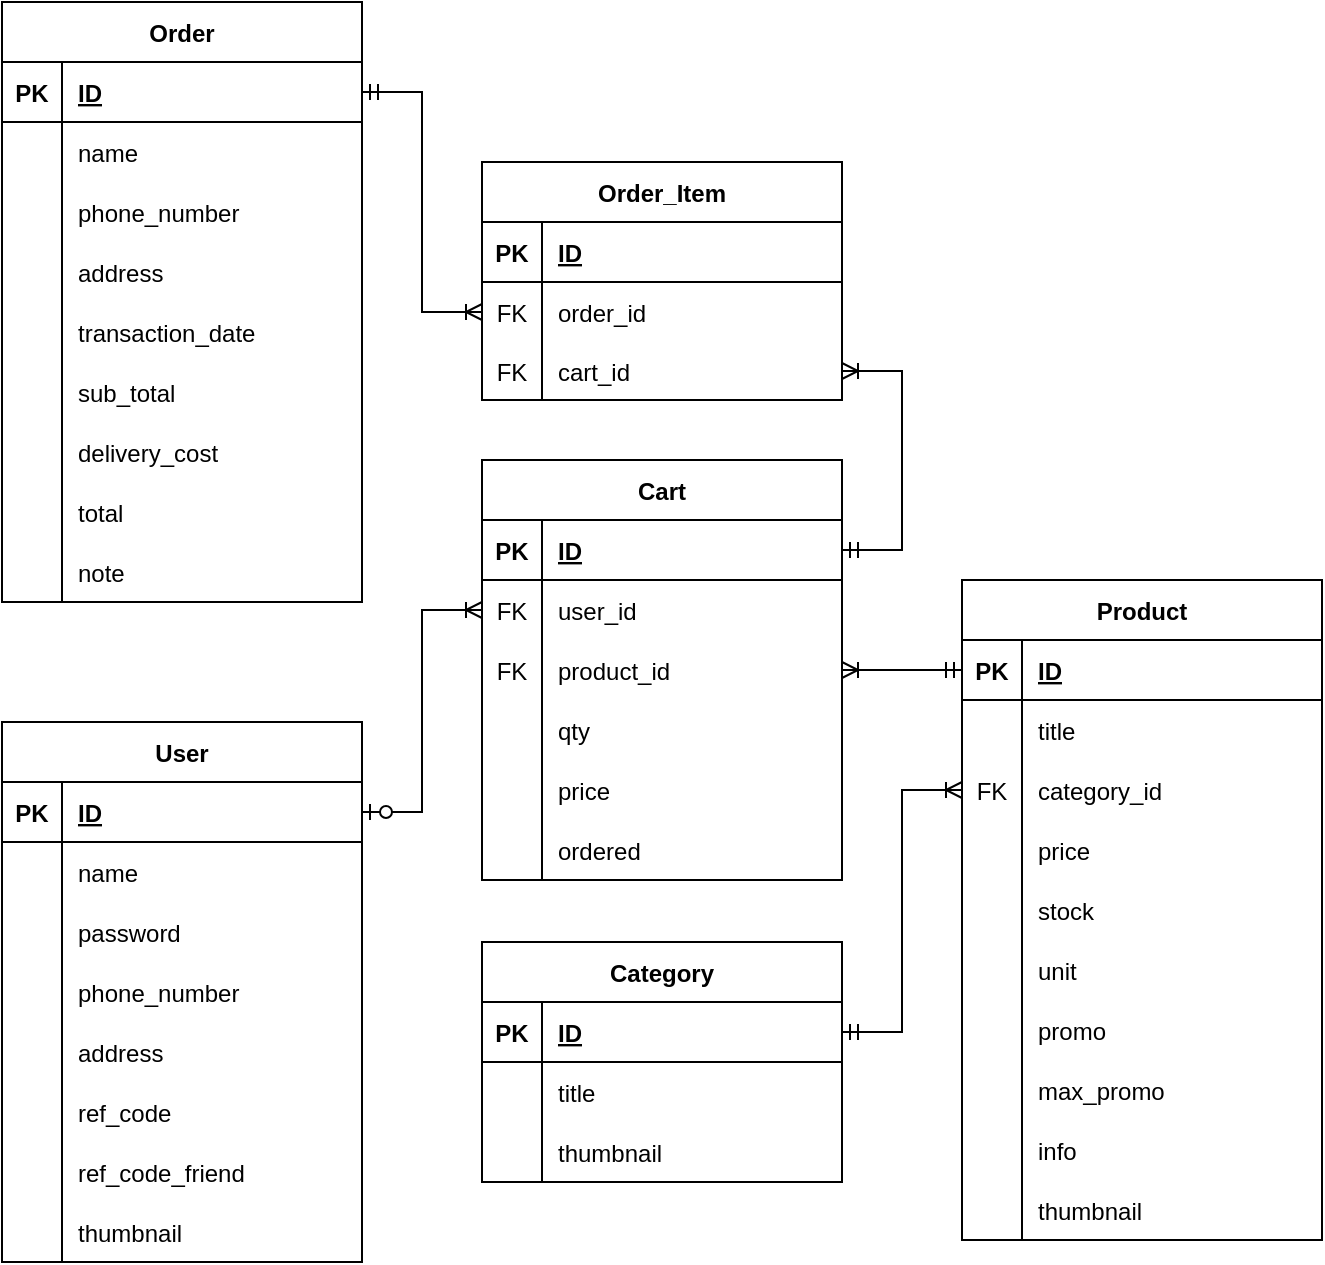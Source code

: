 <mxfile version="20.4.0" type="device"><diagram id="1-eqzL_KBmSI1Byfgb7M" name="Halaman-1"><mxGraphModel dx="946" dy="1733" grid="1" gridSize="10" guides="1" tooltips="1" connect="1" arrows="1" fold="1" page="1" pageScale="1" pageWidth="827" pageHeight="1169" math="0" shadow="0"><root><mxCell id="0"/><mxCell id="1" parent="0"/><mxCell id="CxSE24IVwJe3LhDU3yEv-14" value="User" style="shape=table;startSize=30;container=1;collapsible=1;childLayout=tableLayout;fixedRows=1;rowLines=0;fontStyle=1;align=center;resizeLast=1;" parent="1" vertex="1"><mxGeometry y="-809" width="180" height="270" as="geometry"/></mxCell><mxCell id="CxSE24IVwJe3LhDU3yEv-15" value="" style="shape=tableRow;horizontal=0;startSize=0;swimlaneHead=0;swimlaneBody=0;fillColor=none;collapsible=0;dropTarget=0;points=[[0,0.5],[1,0.5]];portConstraint=eastwest;top=0;left=0;right=0;bottom=1;" parent="CxSE24IVwJe3LhDU3yEv-14" vertex="1"><mxGeometry y="30" width="180" height="30" as="geometry"/></mxCell><mxCell id="CxSE24IVwJe3LhDU3yEv-16" value="PK" style="shape=partialRectangle;connectable=0;fillColor=none;top=0;left=0;bottom=0;right=0;fontStyle=1;overflow=hidden;" parent="CxSE24IVwJe3LhDU3yEv-15" vertex="1"><mxGeometry width="30" height="30" as="geometry"><mxRectangle width="30" height="30" as="alternateBounds"/></mxGeometry></mxCell><mxCell id="CxSE24IVwJe3LhDU3yEv-17" value="ID" style="shape=partialRectangle;connectable=0;fillColor=none;top=0;left=0;bottom=0;right=0;align=left;spacingLeft=6;fontStyle=5;overflow=hidden;" parent="CxSE24IVwJe3LhDU3yEv-15" vertex="1"><mxGeometry x="30" width="150" height="30" as="geometry"><mxRectangle width="150" height="30" as="alternateBounds"/></mxGeometry></mxCell><mxCell id="CxSE24IVwJe3LhDU3yEv-30" style="shape=tableRow;horizontal=0;startSize=0;swimlaneHead=0;swimlaneBody=0;fillColor=none;collapsible=0;dropTarget=0;points=[[0,0.5],[1,0.5]];portConstraint=eastwest;top=0;left=0;right=0;bottom=0;" parent="CxSE24IVwJe3LhDU3yEv-14" vertex="1"><mxGeometry y="60" width="180" height="30" as="geometry"/></mxCell><mxCell id="CxSE24IVwJe3LhDU3yEv-31" style="shape=partialRectangle;connectable=0;fillColor=none;top=0;left=0;bottom=0;right=0;editable=1;overflow=hidden;" parent="CxSE24IVwJe3LhDU3yEv-30" vertex="1"><mxGeometry width="30" height="30" as="geometry"><mxRectangle width="30" height="30" as="alternateBounds"/></mxGeometry></mxCell><mxCell id="CxSE24IVwJe3LhDU3yEv-32" value="name" style="shape=partialRectangle;connectable=0;fillColor=none;top=0;left=0;bottom=0;right=0;align=left;spacingLeft=6;overflow=hidden;" parent="CxSE24IVwJe3LhDU3yEv-30" vertex="1"><mxGeometry x="30" width="150" height="30" as="geometry"><mxRectangle width="150" height="30" as="alternateBounds"/></mxGeometry></mxCell><mxCell id="CxSE24IVwJe3LhDU3yEv-18" value="" style="shape=tableRow;horizontal=0;startSize=0;swimlaneHead=0;swimlaneBody=0;fillColor=none;collapsible=0;dropTarget=0;points=[[0,0.5],[1,0.5]];portConstraint=eastwest;top=0;left=0;right=0;bottom=0;" parent="CxSE24IVwJe3LhDU3yEv-14" vertex="1"><mxGeometry y="90" width="180" height="30" as="geometry"/></mxCell><mxCell id="CxSE24IVwJe3LhDU3yEv-19" value="" style="shape=partialRectangle;connectable=0;fillColor=none;top=0;left=0;bottom=0;right=0;editable=1;overflow=hidden;" parent="CxSE24IVwJe3LhDU3yEv-18" vertex="1"><mxGeometry width="30" height="30" as="geometry"><mxRectangle width="30" height="30" as="alternateBounds"/></mxGeometry></mxCell><mxCell id="CxSE24IVwJe3LhDU3yEv-20" value="password" style="shape=partialRectangle;connectable=0;fillColor=none;top=0;left=0;bottom=0;right=0;align=left;spacingLeft=6;overflow=hidden;" parent="CxSE24IVwJe3LhDU3yEv-18" vertex="1"><mxGeometry x="30" width="150" height="30" as="geometry"><mxRectangle width="150" height="30" as="alternateBounds"/></mxGeometry></mxCell><mxCell id="CxSE24IVwJe3LhDU3yEv-21" value="" style="shape=tableRow;horizontal=0;startSize=0;swimlaneHead=0;swimlaneBody=0;fillColor=none;collapsible=0;dropTarget=0;points=[[0,0.5],[1,0.5]];portConstraint=eastwest;top=0;left=0;right=0;bottom=0;" parent="CxSE24IVwJe3LhDU3yEv-14" vertex="1"><mxGeometry y="120" width="180" height="30" as="geometry"/></mxCell><mxCell id="CxSE24IVwJe3LhDU3yEv-22" value="" style="shape=partialRectangle;connectable=0;fillColor=none;top=0;left=0;bottom=0;right=0;editable=1;overflow=hidden;" parent="CxSE24IVwJe3LhDU3yEv-21" vertex="1"><mxGeometry width="30" height="30" as="geometry"><mxRectangle width="30" height="30" as="alternateBounds"/></mxGeometry></mxCell><mxCell id="CxSE24IVwJe3LhDU3yEv-23" value="phone_number" style="shape=partialRectangle;connectable=0;fillColor=none;top=0;left=0;bottom=0;right=0;align=left;spacingLeft=6;overflow=hidden;" parent="CxSE24IVwJe3LhDU3yEv-21" vertex="1"><mxGeometry x="30" width="150" height="30" as="geometry"><mxRectangle width="150" height="30" as="alternateBounds"/></mxGeometry></mxCell><mxCell id="CxSE24IVwJe3LhDU3yEv-24" value="" style="shape=tableRow;horizontal=0;startSize=0;swimlaneHead=0;swimlaneBody=0;fillColor=none;collapsible=0;dropTarget=0;points=[[0,0.5],[1,0.5]];portConstraint=eastwest;top=0;left=0;right=0;bottom=0;" parent="CxSE24IVwJe3LhDU3yEv-14" vertex="1"><mxGeometry y="150" width="180" height="30" as="geometry"/></mxCell><mxCell id="CxSE24IVwJe3LhDU3yEv-25" value="" style="shape=partialRectangle;connectable=0;fillColor=none;top=0;left=0;bottom=0;right=0;editable=1;overflow=hidden;" parent="CxSE24IVwJe3LhDU3yEv-24" vertex="1"><mxGeometry width="30" height="30" as="geometry"><mxRectangle width="30" height="30" as="alternateBounds"/></mxGeometry></mxCell><mxCell id="CxSE24IVwJe3LhDU3yEv-26" value="address" style="shape=partialRectangle;connectable=0;fillColor=none;top=0;left=0;bottom=0;right=0;align=left;spacingLeft=6;overflow=hidden;" parent="CxSE24IVwJe3LhDU3yEv-24" vertex="1"><mxGeometry x="30" width="150" height="30" as="geometry"><mxRectangle width="150" height="30" as="alternateBounds"/></mxGeometry></mxCell><mxCell id="CxSE24IVwJe3LhDU3yEv-130" style="shape=tableRow;horizontal=0;startSize=0;swimlaneHead=0;swimlaneBody=0;fillColor=none;collapsible=0;dropTarget=0;points=[[0,0.5],[1,0.5]];portConstraint=eastwest;top=0;left=0;right=0;bottom=0;" parent="CxSE24IVwJe3LhDU3yEv-14" vertex="1"><mxGeometry y="180" width="180" height="30" as="geometry"/></mxCell><mxCell id="CxSE24IVwJe3LhDU3yEv-131" style="shape=partialRectangle;connectable=0;fillColor=none;top=0;left=0;bottom=0;right=0;editable=1;overflow=hidden;" parent="CxSE24IVwJe3LhDU3yEv-130" vertex="1"><mxGeometry width="30" height="30" as="geometry"><mxRectangle width="30" height="30" as="alternateBounds"/></mxGeometry></mxCell><mxCell id="CxSE24IVwJe3LhDU3yEv-132" value="ref_code" style="shape=partialRectangle;connectable=0;fillColor=none;top=0;left=0;bottom=0;right=0;align=left;spacingLeft=6;overflow=hidden;" parent="CxSE24IVwJe3LhDU3yEv-130" vertex="1"><mxGeometry x="30" width="150" height="30" as="geometry"><mxRectangle width="150" height="30" as="alternateBounds"/></mxGeometry></mxCell><mxCell id="CxSE24IVwJe3LhDU3yEv-133" style="shape=tableRow;horizontal=0;startSize=0;swimlaneHead=0;swimlaneBody=0;fillColor=none;collapsible=0;dropTarget=0;points=[[0,0.5],[1,0.5]];portConstraint=eastwest;top=0;left=0;right=0;bottom=0;" parent="CxSE24IVwJe3LhDU3yEv-14" vertex="1"><mxGeometry y="210" width="180" height="30" as="geometry"/></mxCell><mxCell id="CxSE24IVwJe3LhDU3yEv-134" style="shape=partialRectangle;connectable=0;fillColor=none;top=0;left=0;bottom=0;right=0;editable=1;overflow=hidden;" parent="CxSE24IVwJe3LhDU3yEv-133" vertex="1"><mxGeometry width="30" height="30" as="geometry"><mxRectangle width="30" height="30" as="alternateBounds"/></mxGeometry></mxCell><mxCell id="CxSE24IVwJe3LhDU3yEv-135" value="ref_code_friend" style="shape=partialRectangle;connectable=0;fillColor=none;top=0;left=0;bottom=0;right=0;align=left;spacingLeft=6;overflow=hidden;" parent="CxSE24IVwJe3LhDU3yEv-133" vertex="1"><mxGeometry x="30" width="150" height="30" as="geometry"><mxRectangle width="150" height="30" as="alternateBounds"/></mxGeometry></mxCell><mxCell id="CxSE24IVwJe3LhDU3yEv-98" style="shape=tableRow;horizontal=0;startSize=0;swimlaneHead=0;swimlaneBody=0;fillColor=none;collapsible=0;dropTarget=0;points=[[0,0.5],[1,0.5]];portConstraint=eastwest;top=0;left=0;right=0;bottom=0;" parent="CxSE24IVwJe3LhDU3yEv-14" vertex="1"><mxGeometry y="240" width="180" height="30" as="geometry"/></mxCell><mxCell id="CxSE24IVwJe3LhDU3yEv-99" style="shape=partialRectangle;connectable=0;fillColor=none;top=0;left=0;bottom=0;right=0;editable=1;overflow=hidden;" parent="CxSE24IVwJe3LhDU3yEv-98" vertex="1"><mxGeometry width="30" height="30" as="geometry"><mxRectangle width="30" height="30" as="alternateBounds"/></mxGeometry></mxCell><mxCell id="CxSE24IVwJe3LhDU3yEv-100" value="thumbnail" style="shape=partialRectangle;connectable=0;fillColor=none;top=0;left=0;bottom=0;right=0;align=left;spacingLeft=6;overflow=hidden;" parent="CxSE24IVwJe3LhDU3yEv-98" vertex="1"><mxGeometry x="30" width="150" height="30" as="geometry"><mxRectangle width="150" height="30" as="alternateBounds"/></mxGeometry></mxCell><mxCell id="CxSE24IVwJe3LhDU3yEv-33" value="Product" style="shape=table;startSize=30;container=1;collapsible=1;childLayout=tableLayout;fixedRows=1;rowLines=0;fontStyle=1;align=center;resizeLast=1;" parent="1" vertex="1"><mxGeometry x="480" y="-880" width="180" height="330" as="geometry"/></mxCell><mxCell id="CxSE24IVwJe3LhDU3yEv-34" value="" style="shape=tableRow;horizontal=0;startSize=0;swimlaneHead=0;swimlaneBody=0;fillColor=none;collapsible=0;dropTarget=0;points=[[0,0.5],[1,0.5]];portConstraint=eastwest;top=0;left=0;right=0;bottom=1;" parent="CxSE24IVwJe3LhDU3yEv-33" vertex="1"><mxGeometry y="30" width="180" height="30" as="geometry"/></mxCell><mxCell id="CxSE24IVwJe3LhDU3yEv-35" value="PK" style="shape=partialRectangle;connectable=0;fillColor=none;top=0;left=0;bottom=0;right=0;fontStyle=1;overflow=hidden;" parent="CxSE24IVwJe3LhDU3yEv-34" vertex="1"><mxGeometry width="30" height="30" as="geometry"><mxRectangle width="30" height="30" as="alternateBounds"/></mxGeometry></mxCell><mxCell id="CxSE24IVwJe3LhDU3yEv-36" value="ID" style="shape=partialRectangle;connectable=0;fillColor=none;top=0;left=0;bottom=0;right=0;align=left;spacingLeft=6;fontStyle=5;overflow=hidden;" parent="CxSE24IVwJe3LhDU3yEv-34" vertex="1"><mxGeometry x="30" width="150" height="30" as="geometry"><mxRectangle width="150" height="30" as="alternateBounds"/></mxGeometry></mxCell><mxCell id="CxSE24IVwJe3LhDU3yEv-37" style="shape=tableRow;horizontal=0;startSize=0;swimlaneHead=0;swimlaneBody=0;fillColor=none;collapsible=0;dropTarget=0;points=[[0,0.5],[1,0.5]];portConstraint=eastwest;top=0;left=0;right=0;bottom=0;" parent="CxSE24IVwJe3LhDU3yEv-33" vertex="1"><mxGeometry y="60" width="180" height="30" as="geometry"/></mxCell><mxCell id="CxSE24IVwJe3LhDU3yEv-38" style="shape=partialRectangle;connectable=0;fillColor=none;top=0;left=0;bottom=0;right=0;editable=1;overflow=hidden;" parent="CxSE24IVwJe3LhDU3yEv-37" vertex="1"><mxGeometry width="30" height="30" as="geometry"><mxRectangle width="30" height="30" as="alternateBounds"/></mxGeometry></mxCell><mxCell id="CxSE24IVwJe3LhDU3yEv-39" value="title" style="shape=partialRectangle;connectable=0;fillColor=none;top=0;left=0;bottom=0;right=0;align=left;spacingLeft=6;overflow=hidden;" parent="CxSE24IVwJe3LhDU3yEv-37" vertex="1"><mxGeometry x="30" width="150" height="30" as="geometry"><mxRectangle width="150" height="30" as="alternateBounds"/></mxGeometry></mxCell><mxCell id="CxSE24IVwJe3LhDU3yEv-46" value="" style="shape=tableRow;horizontal=0;startSize=0;swimlaneHead=0;swimlaneBody=0;fillColor=none;collapsible=0;dropTarget=0;points=[[0,0.5],[1,0.5]];portConstraint=eastwest;top=0;left=0;right=0;bottom=0;" parent="CxSE24IVwJe3LhDU3yEv-33" vertex="1"><mxGeometry y="90" width="180" height="30" as="geometry"/></mxCell><mxCell id="CxSE24IVwJe3LhDU3yEv-47" value="FK" style="shape=partialRectangle;connectable=0;fillColor=none;top=0;left=0;bottom=0;right=0;editable=1;overflow=hidden;" parent="CxSE24IVwJe3LhDU3yEv-46" vertex="1"><mxGeometry width="30" height="30" as="geometry"><mxRectangle width="30" height="30" as="alternateBounds"/></mxGeometry></mxCell><mxCell id="CxSE24IVwJe3LhDU3yEv-48" value="category_id" style="shape=partialRectangle;connectable=0;fillColor=none;top=0;left=0;bottom=0;right=0;align=left;spacingLeft=6;overflow=hidden;" parent="CxSE24IVwJe3LhDU3yEv-46" vertex="1"><mxGeometry x="30" width="150" height="30" as="geometry"><mxRectangle width="150" height="30" as="alternateBounds"/></mxGeometry></mxCell><mxCell id="CxSE24IVwJe3LhDU3yEv-40" value="" style="shape=tableRow;horizontal=0;startSize=0;swimlaneHead=0;swimlaneBody=0;fillColor=none;collapsible=0;dropTarget=0;points=[[0,0.5],[1,0.5]];portConstraint=eastwest;top=0;left=0;right=0;bottom=0;" parent="CxSE24IVwJe3LhDU3yEv-33" vertex="1"><mxGeometry y="120" width="180" height="30" as="geometry"/></mxCell><mxCell id="CxSE24IVwJe3LhDU3yEv-41" value="" style="shape=partialRectangle;connectable=0;fillColor=none;top=0;left=0;bottom=0;right=0;editable=1;overflow=hidden;" parent="CxSE24IVwJe3LhDU3yEv-40" vertex="1"><mxGeometry width="30" height="30" as="geometry"><mxRectangle width="30" height="30" as="alternateBounds"/></mxGeometry></mxCell><mxCell id="CxSE24IVwJe3LhDU3yEv-42" value="price" style="shape=partialRectangle;connectable=0;fillColor=none;top=0;left=0;bottom=0;right=0;align=left;spacingLeft=6;overflow=hidden;" parent="CxSE24IVwJe3LhDU3yEv-40" vertex="1"><mxGeometry x="30" width="150" height="30" as="geometry"><mxRectangle width="150" height="30" as="alternateBounds"/></mxGeometry></mxCell><mxCell id="CxSE24IVwJe3LhDU3yEv-43" value="" style="shape=tableRow;horizontal=0;startSize=0;swimlaneHead=0;swimlaneBody=0;fillColor=none;collapsible=0;dropTarget=0;points=[[0,0.5],[1,0.5]];portConstraint=eastwest;top=0;left=0;right=0;bottom=0;" parent="CxSE24IVwJe3LhDU3yEv-33" vertex="1"><mxGeometry y="150" width="180" height="30" as="geometry"/></mxCell><mxCell id="CxSE24IVwJe3LhDU3yEv-44" value="" style="shape=partialRectangle;connectable=0;fillColor=none;top=0;left=0;bottom=0;right=0;editable=1;overflow=hidden;" parent="CxSE24IVwJe3LhDU3yEv-43" vertex="1"><mxGeometry width="30" height="30" as="geometry"><mxRectangle width="30" height="30" as="alternateBounds"/></mxGeometry></mxCell><mxCell id="CxSE24IVwJe3LhDU3yEv-45" value="stock" style="shape=partialRectangle;connectable=0;fillColor=none;top=0;left=0;bottom=0;right=0;align=left;spacingLeft=6;overflow=hidden;" parent="CxSE24IVwJe3LhDU3yEv-43" vertex="1"><mxGeometry x="30" width="150" height="30" as="geometry"><mxRectangle width="150" height="30" as="alternateBounds"/></mxGeometry></mxCell><mxCell id="CxSE24IVwJe3LhDU3yEv-92" style="shape=tableRow;horizontal=0;startSize=0;swimlaneHead=0;swimlaneBody=0;fillColor=none;collapsible=0;dropTarget=0;points=[[0,0.5],[1,0.5]];portConstraint=eastwest;top=0;left=0;right=0;bottom=0;" parent="CxSE24IVwJe3LhDU3yEv-33" vertex="1"><mxGeometry y="180" width="180" height="30" as="geometry"/></mxCell><mxCell id="CxSE24IVwJe3LhDU3yEv-93" style="shape=partialRectangle;connectable=0;fillColor=none;top=0;left=0;bottom=0;right=0;editable=1;overflow=hidden;" parent="CxSE24IVwJe3LhDU3yEv-92" vertex="1"><mxGeometry width="30" height="30" as="geometry"><mxRectangle width="30" height="30" as="alternateBounds"/></mxGeometry></mxCell><mxCell id="CxSE24IVwJe3LhDU3yEv-94" value="unit" style="shape=partialRectangle;connectable=0;fillColor=none;top=0;left=0;bottom=0;right=0;align=left;spacingLeft=6;overflow=hidden;" parent="CxSE24IVwJe3LhDU3yEv-92" vertex="1"><mxGeometry x="30" width="150" height="30" as="geometry"><mxRectangle width="150" height="30" as="alternateBounds"/></mxGeometry></mxCell><mxCell id="CxSE24IVwJe3LhDU3yEv-121" style="shape=tableRow;horizontal=0;startSize=0;swimlaneHead=0;swimlaneBody=0;fillColor=none;collapsible=0;dropTarget=0;points=[[0,0.5],[1,0.5]];portConstraint=eastwest;top=0;left=0;right=0;bottom=0;" parent="CxSE24IVwJe3LhDU3yEv-33" vertex="1"><mxGeometry y="210" width="180" height="30" as="geometry"/></mxCell><mxCell id="CxSE24IVwJe3LhDU3yEv-122" style="shape=partialRectangle;connectable=0;fillColor=none;top=0;left=0;bottom=0;right=0;editable=1;overflow=hidden;" parent="CxSE24IVwJe3LhDU3yEv-121" vertex="1"><mxGeometry width="30" height="30" as="geometry"><mxRectangle width="30" height="30" as="alternateBounds"/></mxGeometry></mxCell><mxCell id="CxSE24IVwJe3LhDU3yEv-123" value="promo" style="shape=partialRectangle;connectable=0;fillColor=none;top=0;left=0;bottom=0;right=0;align=left;spacingLeft=6;overflow=hidden;" parent="CxSE24IVwJe3LhDU3yEv-121" vertex="1"><mxGeometry x="30" width="150" height="30" as="geometry"><mxRectangle width="150" height="30" as="alternateBounds"/></mxGeometry></mxCell><mxCell id="CxSE24IVwJe3LhDU3yEv-127" style="shape=tableRow;horizontal=0;startSize=0;swimlaneHead=0;swimlaneBody=0;fillColor=none;collapsible=0;dropTarget=0;points=[[0,0.5],[1,0.5]];portConstraint=eastwest;top=0;left=0;right=0;bottom=0;" parent="CxSE24IVwJe3LhDU3yEv-33" vertex="1"><mxGeometry y="240" width="180" height="30" as="geometry"/></mxCell><mxCell id="CxSE24IVwJe3LhDU3yEv-128" style="shape=partialRectangle;connectable=0;fillColor=none;top=0;left=0;bottom=0;right=0;editable=1;overflow=hidden;" parent="CxSE24IVwJe3LhDU3yEv-127" vertex="1"><mxGeometry width="30" height="30" as="geometry"><mxRectangle width="30" height="30" as="alternateBounds"/></mxGeometry></mxCell><mxCell id="CxSE24IVwJe3LhDU3yEv-129" value="max_promo" style="shape=partialRectangle;connectable=0;fillColor=none;top=0;left=0;bottom=0;right=0;align=left;spacingLeft=6;overflow=hidden;" parent="CxSE24IVwJe3LhDU3yEv-127" vertex="1"><mxGeometry x="30" width="150" height="30" as="geometry"><mxRectangle width="150" height="30" as="alternateBounds"/></mxGeometry></mxCell><mxCell id="CxSE24IVwJe3LhDU3yEv-124" style="shape=tableRow;horizontal=0;startSize=0;swimlaneHead=0;swimlaneBody=0;fillColor=none;collapsible=0;dropTarget=0;points=[[0,0.5],[1,0.5]];portConstraint=eastwest;top=0;left=0;right=0;bottom=0;" parent="CxSE24IVwJe3LhDU3yEv-33" vertex="1"><mxGeometry y="270" width="180" height="30" as="geometry"/></mxCell><mxCell id="CxSE24IVwJe3LhDU3yEv-125" style="shape=partialRectangle;connectable=0;fillColor=none;top=0;left=0;bottom=0;right=0;editable=1;overflow=hidden;" parent="CxSE24IVwJe3LhDU3yEv-124" vertex="1"><mxGeometry width="30" height="30" as="geometry"><mxRectangle width="30" height="30" as="alternateBounds"/></mxGeometry></mxCell><mxCell id="CxSE24IVwJe3LhDU3yEv-126" value="info" style="shape=partialRectangle;connectable=0;fillColor=none;top=0;left=0;bottom=0;right=0;align=left;spacingLeft=6;overflow=hidden;" parent="CxSE24IVwJe3LhDU3yEv-124" vertex="1"><mxGeometry x="30" width="150" height="30" as="geometry"><mxRectangle width="150" height="30" as="alternateBounds"/></mxGeometry></mxCell><mxCell id="CxSE24IVwJe3LhDU3yEv-68" style="shape=tableRow;horizontal=0;startSize=0;swimlaneHead=0;swimlaneBody=0;fillColor=none;collapsible=0;dropTarget=0;points=[[0,0.5],[1,0.5]];portConstraint=eastwest;top=0;left=0;right=0;bottom=0;" parent="CxSE24IVwJe3LhDU3yEv-33" vertex="1"><mxGeometry y="300" width="180" height="30" as="geometry"/></mxCell><mxCell id="CxSE24IVwJe3LhDU3yEv-69" style="shape=partialRectangle;connectable=0;fillColor=none;top=0;left=0;bottom=0;right=0;editable=1;overflow=hidden;" parent="CxSE24IVwJe3LhDU3yEv-68" vertex="1"><mxGeometry width="30" height="30" as="geometry"><mxRectangle width="30" height="30" as="alternateBounds"/></mxGeometry></mxCell><mxCell id="CxSE24IVwJe3LhDU3yEv-70" value="thumbnail" style="shape=partialRectangle;connectable=0;fillColor=none;top=0;left=0;bottom=0;right=0;align=left;spacingLeft=6;overflow=hidden;" parent="CxSE24IVwJe3LhDU3yEv-68" vertex="1"><mxGeometry x="30" width="150" height="30" as="geometry"><mxRectangle width="150" height="30" as="alternateBounds"/></mxGeometry></mxCell><mxCell id="CxSE24IVwJe3LhDU3yEv-49" value="Cart" style="shape=table;startSize=30;container=1;collapsible=1;childLayout=tableLayout;fixedRows=1;rowLines=0;fontStyle=1;align=center;resizeLast=1;" parent="1" vertex="1"><mxGeometry x="240" y="-940" width="180" height="210" as="geometry"/></mxCell><mxCell id="CxSE24IVwJe3LhDU3yEv-50" value="" style="shape=tableRow;horizontal=0;startSize=0;swimlaneHead=0;swimlaneBody=0;fillColor=none;collapsible=0;dropTarget=0;points=[[0,0.5],[1,0.5]];portConstraint=eastwest;top=0;left=0;right=0;bottom=1;" parent="CxSE24IVwJe3LhDU3yEv-49" vertex="1"><mxGeometry y="30" width="180" height="30" as="geometry"/></mxCell><mxCell id="CxSE24IVwJe3LhDU3yEv-51" value="PK" style="shape=partialRectangle;connectable=0;fillColor=none;top=0;left=0;bottom=0;right=0;fontStyle=1;overflow=hidden;" parent="CxSE24IVwJe3LhDU3yEv-50" vertex="1"><mxGeometry width="30" height="30" as="geometry"><mxRectangle width="30" height="30" as="alternateBounds"/></mxGeometry></mxCell><mxCell id="CxSE24IVwJe3LhDU3yEv-52" value="ID" style="shape=partialRectangle;connectable=0;fillColor=none;top=0;left=0;bottom=0;right=0;align=left;spacingLeft=6;fontStyle=5;overflow=hidden;" parent="CxSE24IVwJe3LhDU3yEv-50" vertex="1"><mxGeometry x="30" width="150" height="30" as="geometry"><mxRectangle width="150" height="30" as="alternateBounds"/></mxGeometry></mxCell><mxCell id="CxSE24IVwJe3LhDU3yEv-192" style="shape=tableRow;horizontal=0;startSize=0;swimlaneHead=0;swimlaneBody=0;fillColor=none;collapsible=0;dropTarget=0;points=[[0,0.5],[1,0.5]];portConstraint=eastwest;top=0;left=0;right=0;bottom=0;" parent="CxSE24IVwJe3LhDU3yEv-49" vertex="1"><mxGeometry y="60" width="180" height="30" as="geometry"/></mxCell><mxCell id="CxSE24IVwJe3LhDU3yEv-193" value="FK" style="shape=partialRectangle;connectable=0;fillColor=none;top=0;left=0;bottom=0;right=0;editable=1;overflow=hidden;" parent="CxSE24IVwJe3LhDU3yEv-192" vertex="1"><mxGeometry width="30" height="30" as="geometry"><mxRectangle width="30" height="30" as="alternateBounds"/></mxGeometry></mxCell><mxCell id="CxSE24IVwJe3LhDU3yEv-194" value="user_id" style="shape=partialRectangle;connectable=0;fillColor=none;top=0;left=0;bottom=0;right=0;align=left;spacingLeft=6;overflow=hidden;" parent="CxSE24IVwJe3LhDU3yEv-192" vertex="1"><mxGeometry x="30" width="150" height="30" as="geometry"><mxRectangle width="150" height="30" as="alternateBounds"/></mxGeometry></mxCell><mxCell id="CxSE24IVwJe3LhDU3yEv-59" value="" style="shape=tableRow;horizontal=0;startSize=0;swimlaneHead=0;swimlaneBody=0;fillColor=none;collapsible=0;dropTarget=0;points=[[0,0.5],[1,0.5]];portConstraint=eastwest;top=0;left=0;right=0;bottom=0;" parent="CxSE24IVwJe3LhDU3yEv-49" vertex="1"><mxGeometry y="90" width="180" height="30" as="geometry"/></mxCell><mxCell id="CxSE24IVwJe3LhDU3yEv-60" value="FK" style="shape=partialRectangle;connectable=0;fillColor=none;top=0;left=0;bottom=0;right=0;editable=1;overflow=hidden;" parent="CxSE24IVwJe3LhDU3yEv-59" vertex="1"><mxGeometry width="30" height="30" as="geometry"><mxRectangle width="30" height="30" as="alternateBounds"/></mxGeometry></mxCell><mxCell id="CxSE24IVwJe3LhDU3yEv-61" value="product_id" style="shape=partialRectangle;connectable=0;fillColor=none;top=0;left=0;bottom=0;right=0;align=left;spacingLeft=6;overflow=hidden;" parent="CxSE24IVwJe3LhDU3yEv-59" vertex="1"><mxGeometry x="30" width="150" height="30" as="geometry"><mxRectangle width="150" height="30" as="alternateBounds"/></mxGeometry></mxCell><mxCell id="CxSE24IVwJe3LhDU3yEv-71" style="shape=tableRow;horizontal=0;startSize=0;swimlaneHead=0;swimlaneBody=0;fillColor=none;collapsible=0;dropTarget=0;points=[[0,0.5],[1,0.5]];portConstraint=eastwest;top=0;left=0;right=0;bottom=0;" parent="CxSE24IVwJe3LhDU3yEv-49" vertex="1"><mxGeometry y="120" width="180" height="30" as="geometry"/></mxCell><mxCell id="CxSE24IVwJe3LhDU3yEv-72" style="shape=partialRectangle;connectable=0;fillColor=none;top=0;left=0;bottom=0;right=0;editable=1;overflow=hidden;" parent="CxSE24IVwJe3LhDU3yEv-71" vertex="1"><mxGeometry width="30" height="30" as="geometry"><mxRectangle width="30" height="30" as="alternateBounds"/></mxGeometry></mxCell><mxCell id="CxSE24IVwJe3LhDU3yEv-73" value="qty" style="shape=partialRectangle;connectable=0;fillColor=none;top=0;left=0;bottom=0;right=0;align=left;spacingLeft=6;overflow=hidden;" parent="CxSE24IVwJe3LhDU3yEv-71" vertex="1"><mxGeometry x="30" width="150" height="30" as="geometry"><mxRectangle width="150" height="30" as="alternateBounds"/></mxGeometry></mxCell><mxCell id="CxSE24IVwJe3LhDU3yEv-77" style="shape=tableRow;horizontal=0;startSize=0;swimlaneHead=0;swimlaneBody=0;fillColor=none;collapsible=0;dropTarget=0;points=[[0,0.5],[1,0.5]];portConstraint=eastwest;top=0;left=0;right=0;bottom=0;" parent="CxSE24IVwJe3LhDU3yEv-49" vertex="1"><mxGeometry y="150" width="180" height="30" as="geometry"/></mxCell><mxCell id="CxSE24IVwJe3LhDU3yEv-78" style="shape=partialRectangle;connectable=0;fillColor=none;top=0;left=0;bottom=0;right=0;editable=1;overflow=hidden;" parent="CxSE24IVwJe3LhDU3yEv-77" vertex="1"><mxGeometry width="30" height="30" as="geometry"><mxRectangle width="30" height="30" as="alternateBounds"/></mxGeometry></mxCell><mxCell id="CxSE24IVwJe3LhDU3yEv-79" value="price" style="shape=partialRectangle;connectable=0;fillColor=none;top=0;left=0;bottom=0;right=0;align=left;spacingLeft=6;overflow=hidden;" parent="CxSE24IVwJe3LhDU3yEv-77" vertex="1"><mxGeometry x="30" width="150" height="30" as="geometry"><mxRectangle width="150" height="30" as="alternateBounds"/></mxGeometry></mxCell><mxCell id="k7uuX37xqZxJp5x99hjd-46" style="shape=tableRow;horizontal=0;startSize=0;swimlaneHead=0;swimlaneBody=0;fillColor=none;collapsible=0;dropTarget=0;points=[[0,0.5],[1,0.5]];portConstraint=eastwest;top=0;left=0;right=0;bottom=0;" parent="CxSE24IVwJe3LhDU3yEv-49" vertex="1"><mxGeometry y="180" width="180" height="30" as="geometry"/></mxCell><mxCell id="k7uuX37xqZxJp5x99hjd-47" style="shape=partialRectangle;connectable=0;fillColor=none;top=0;left=0;bottom=0;right=0;editable=1;overflow=hidden;" parent="k7uuX37xqZxJp5x99hjd-46" vertex="1"><mxGeometry width="30" height="30" as="geometry"><mxRectangle width="30" height="30" as="alternateBounds"/></mxGeometry></mxCell><mxCell id="k7uuX37xqZxJp5x99hjd-48" value="ordered" style="shape=partialRectangle;connectable=0;fillColor=none;top=0;left=0;bottom=0;right=0;align=left;spacingLeft=6;overflow=hidden;" parent="k7uuX37xqZxJp5x99hjd-46" vertex="1"><mxGeometry x="30" width="150" height="30" as="geometry"><mxRectangle width="150" height="30" as="alternateBounds"/></mxGeometry></mxCell><mxCell id="CxSE24IVwJe3LhDU3yEv-101" value="Category" style="shape=table;startSize=30;container=1;collapsible=1;childLayout=tableLayout;fixedRows=1;rowLines=0;fontStyle=1;align=center;resizeLast=1;" parent="1" vertex="1"><mxGeometry x="240" y="-699" width="180" height="120" as="geometry"/></mxCell><mxCell id="CxSE24IVwJe3LhDU3yEv-102" value="" style="shape=tableRow;horizontal=0;startSize=0;swimlaneHead=0;swimlaneBody=0;fillColor=none;collapsible=0;dropTarget=0;points=[[0,0.5],[1,0.5]];portConstraint=eastwest;top=0;left=0;right=0;bottom=1;" parent="CxSE24IVwJe3LhDU3yEv-101" vertex="1"><mxGeometry y="30" width="180" height="30" as="geometry"/></mxCell><mxCell id="CxSE24IVwJe3LhDU3yEv-103" value="PK" style="shape=partialRectangle;connectable=0;fillColor=none;top=0;left=0;bottom=0;right=0;fontStyle=1;overflow=hidden;" parent="CxSE24IVwJe3LhDU3yEv-102" vertex="1"><mxGeometry width="30" height="30" as="geometry"><mxRectangle width="30" height="30" as="alternateBounds"/></mxGeometry></mxCell><mxCell id="CxSE24IVwJe3LhDU3yEv-104" value="ID" style="shape=partialRectangle;connectable=0;fillColor=none;top=0;left=0;bottom=0;right=0;align=left;spacingLeft=6;fontStyle=5;overflow=hidden;" parent="CxSE24IVwJe3LhDU3yEv-102" vertex="1"><mxGeometry x="30" width="150" height="30" as="geometry"><mxRectangle width="150" height="30" as="alternateBounds"/></mxGeometry></mxCell><mxCell id="CxSE24IVwJe3LhDU3yEv-105" style="shape=tableRow;horizontal=0;startSize=0;swimlaneHead=0;swimlaneBody=0;fillColor=none;collapsible=0;dropTarget=0;points=[[0,0.5],[1,0.5]];portConstraint=eastwest;top=0;left=0;right=0;bottom=0;" parent="CxSE24IVwJe3LhDU3yEv-101" vertex="1"><mxGeometry y="60" width="180" height="30" as="geometry"/></mxCell><mxCell id="CxSE24IVwJe3LhDU3yEv-106" style="shape=partialRectangle;connectable=0;fillColor=none;top=0;left=0;bottom=0;right=0;editable=1;overflow=hidden;" parent="CxSE24IVwJe3LhDU3yEv-105" vertex="1"><mxGeometry width="30" height="30" as="geometry"><mxRectangle width="30" height="30" as="alternateBounds"/></mxGeometry></mxCell><mxCell id="CxSE24IVwJe3LhDU3yEv-107" value="title" style="shape=partialRectangle;connectable=0;fillColor=none;top=0;left=0;bottom=0;right=0;align=left;spacingLeft=6;overflow=hidden;" parent="CxSE24IVwJe3LhDU3yEv-105" vertex="1"><mxGeometry x="30" width="150" height="30" as="geometry"><mxRectangle width="150" height="30" as="alternateBounds"/></mxGeometry></mxCell><mxCell id="CxSE24IVwJe3LhDU3yEv-114" value="" style="shape=tableRow;horizontal=0;startSize=0;swimlaneHead=0;swimlaneBody=0;fillColor=none;collapsible=0;dropTarget=0;points=[[0,0.5],[1,0.5]];portConstraint=eastwest;top=0;left=0;right=0;bottom=0;" parent="CxSE24IVwJe3LhDU3yEv-101" vertex="1"><mxGeometry y="90" width="180" height="30" as="geometry"/></mxCell><mxCell id="CxSE24IVwJe3LhDU3yEv-115" value="" style="shape=partialRectangle;connectable=0;fillColor=none;top=0;left=0;bottom=0;right=0;editable=1;overflow=hidden;" parent="CxSE24IVwJe3LhDU3yEv-114" vertex="1"><mxGeometry width="30" height="30" as="geometry"><mxRectangle width="30" height="30" as="alternateBounds"/></mxGeometry></mxCell><mxCell id="CxSE24IVwJe3LhDU3yEv-116" value="thumbnail" style="shape=partialRectangle;connectable=0;fillColor=none;top=0;left=0;bottom=0;right=0;align=left;spacingLeft=6;overflow=hidden;" parent="CxSE24IVwJe3LhDU3yEv-114" vertex="1"><mxGeometry x="30" width="150" height="30" as="geometry"><mxRectangle width="150" height="30" as="alternateBounds"/></mxGeometry></mxCell><mxCell id="CxSE24IVwJe3LhDU3yEv-120" value="" style="edgeStyle=entityRelationEdgeStyle;fontSize=12;html=1;endArrow=ERoneToMany;startArrow=ERmandOne;rounded=0;exitX=1;exitY=0.5;exitDx=0;exitDy=0;entryX=0;entryY=0.5;entryDx=0;entryDy=0;" parent="1" source="CxSE24IVwJe3LhDU3yEv-102" target="CxSE24IVwJe3LhDU3yEv-46" edge="1"><mxGeometry width="100" height="100" relative="1" as="geometry"><mxPoint x="629" y="-619" as="sourcePoint"/><mxPoint x="729" y="-719" as="targetPoint"/></mxGeometry></mxCell><mxCell id="CxSE24IVwJe3LhDU3yEv-136" value="Order" style="shape=table;startSize=30;container=1;collapsible=1;childLayout=tableLayout;fixedRows=1;rowLines=0;fontStyle=1;align=center;resizeLast=1;" parent="1" vertex="1"><mxGeometry y="-1169" width="180" height="300" as="geometry"/></mxCell><mxCell id="CxSE24IVwJe3LhDU3yEv-137" value="" style="shape=tableRow;horizontal=0;startSize=0;swimlaneHead=0;swimlaneBody=0;fillColor=none;collapsible=0;dropTarget=0;points=[[0,0.5],[1,0.5]];portConstraint=eastwest;top=0;left=0;right=0;bottom=1;" parent="CxSE24IVwJe3LhDU3yEv-136" vertex="1"><mxGeometry y="30" width="180" height="30" as="geometry"/></mxCell><mxCell id="CxSE24IVwJe3LhDU3yEv-138" value="PK" style="shape=partialRectangle;connectable=0;fillColor=none;top=0;left=0;bottom=0;right=0;fontStyle=1;overflow=hidden;" parent="CxSE24IVwJe3LhDU3yEv-137" vertex="1"><mxGeometry width="30" height="30" as="geometry"><mxRectangle width="30" height="30" as="alternateBounds"/></mxGeometry></mxCell><mxCell id="CxSE24IVwJe3LhDU3yEv-139" value="ID" style="shape=partialRectangle;connectable=0;fillColor=none;top=0;left=0;bottom=0;right=0;align=left;spacingLeft=6;fontStyle=5;overflow=hidden;" parent="CxSE24IVwJe3LhDU3yEv-137" vertex="1"><mxGeometry x="30" width="150" height="30" as="geometry"><mxRectangle width="150" height="30" as="alternateBounds"/></mxGeometry></mxCell><mxCell id="CxSE24IVwJe3LhDU3yEv-208" style="shape=tableRow;horizontal=0;startSize=0;swimlaneHead=0;swimlaneBody=0;fillColor=none;collapsible=0;dropTarget=0;points=[[0,0.5],[1,0.5]];portConstraint=eastwest;top=0;left=0;right=0;bottom=0;" parent="CxSE24IVwJe3LhDU3yEv-136" vertex="1"><mxGeometry y="60" width="180" height="30" as="geometry"/></mxCell><mxCell id="CxSE24IVwJe3LhDU3yEv-209" style="shape=partialRectangle;connectable=0;fillColor=none;top=0;left=0;bottom=0;right=0;editable=1;overflow=hidden;" parent="CxSE24IVwJe3LhDU3yEv-208" vertex="1"><mxGeometry width="30" height="30" as="geometry"><mxRectangle width="30" height="30" as="alternateBounds"/></mxGeometry></mxCell><mxCell id="CxSE24IVwJe3LhDU3yEv-210" value="name" style="shape=partialRectangle;connectable=0;fillColor=none;top=0;left=0;bottom=0;right=0;align=left;spacingLeft=6;overflow=hidden;" parent="CxSE24IVwJe3LhDU3yEv-208" vertex="1"><mxGeometry x="30" width="150" height="30" as="geometry"><mxRectangle width="150" height="30" as="alternateBounds"/></mxGeometry></mxCell><mxCell id="CxSE24IVwJe3LhDU3yEv-202" style="shape=tableRow;horizontal=0;startSize=0;swimlaneHead=0;swimlaneBody=0;fillColor=none;collapsible=0;dropTarget=0;points=[[0,0.5],[1,0.5]];portConstraint=eastwest;top=0;left=0;right=0;bottom=0;" parent="CxSE24IVwJe3LhDU3yEv-136" vertex="1"><mxGeometry y="90" width="180" height="30" as="geometry"/></mxCell><mxCell id="CxSE24IVwJe3LhDU3yEv-203" style="shape=partialRectangle;connectable=0;fillColor=none;top=0;left=0;bottom=0;right=0;editable=1;overflow=hidden;" parent="CxSE24IVwJe3LhDU3yEv-202" vertex="1"><mxGeometry width="30" height="30" as="geometry"><mxRectangle width="30" height="30" as="alternateBounds"/></mxGeometry></mxCell><mxCell id="CxSE24IVwJe3LhDU3yEv-204" value="phone_number" style="shape=partialRectangle;connectable=0;fillColor=none;top=0;left=0;bottom=0;right=0;align=left;spacingLeft=6;overflow=hidden;" parent="CxSE24IVwJe3LhDU3yEv-202" vertex="1"><mxGeometry x="30" width="150" height="30" as="geometry"><mxRectangle width="150" height="30" as="alternateBounds"/></mxGeometry></mxCell><mxCell id="CxSE24IVwJe3LhDU3yEv-205" style="shape=tableRow;horizontal=0;startSize=0;swimlaneHead=0;swimlaneBody=0;fillColor=none;collapsible=0;dropTarget=0;points=[[0,0.5],[1,0.5]];portConstraint=eastwest;top=0;left=0;right=0;bottom=0;" parent="CxSE24IVwJe3LhDU3yEv-136" vertex="1"><mxGeometry y="120" width="180" height="30" as="geometry"/></mxCell><mxCell id="CxSE24IVwJe3LhDU3yEv-206" style="shape=partialRectangle;connectable=0;fillColor=none;top=0;left=0;bottom=0;right=0;editable=1;overflow=hidden;" parent="CxSE24IVwJe3LhDU3yEv-205" vertex="1"><mxGeometry width="30" height="30" as="geometry"><mxRectangle width="30" height="30" as="alternateBounds"/></mxGeometry></mxCell><mxCell id="CxSE24IVwJe3LhDU3yEv-207" value="address" style="shape=partialRectangle;connectable=0;fillColor=none;top=0;left=0;bottom=0;right=0;align=left;spacingLeft=6;overflow=hidden;" parent="CxSE24IVwJe3LhDU3yEv-205" vertex="1"><mxGeometry x="30" width="150" height="30" as="geometry"><mxRectangle width="150" height="30" as="alternateBounds"/></mxGeometry></mxCell><mxCell id="CxSE24IVwJe3LhDU3yEv-140" style="shape=tableRow;horizontal=0;startSize=0;swimlaneHead=0;swimlaneBody=0;fillColor=none;collapsible=0;dropTarget=0;points=[[0,0.5],[1,0.5]];portConstraint=eastwest;top=0;left=0;right=0;bottom=0;" parent="CxSE24IVwJe3LhDU3yEv-136" vertex="1"><mxGeometry y="150" width="180" height="30" as="geometry"/></mxCell><mxCell id="CxSE24IVwJe3LhDU3yEv-141" value="" style="shape=partialRectangle;connectable=0;fillColor=none;top=0;left=0;bottom=0;right=0;editable=1;overflow=hidden;" parent="CxSE24IVwJe3LhDU3yEv-140" vertex="1"><mxGeometry width="30" height="30" as="geometry"><mxRectangle width="30" height="30" as="alternateBounds"/></mxGeometry></mxCell><mxCell id="CxSE24IVwJe3LhDU3yEv-142" value="transaction_date" style="shape=partialRectangle;connectable=0;fillColor=none;top=0;left=0;bottom=0;right=0;align=left;spacingLeft=6;overflow=hidden;" parent="CxSE24IVwJe3LhDU3yEv-140" vertex="1"><mxGeometry x="30" width="150" height="30" as="geometry"><mxRectangle width="150" height="30" as="alternateBounds"/></mxGeometry></mxCell><mxCell id="CxSE24IVwJe3LhDU3yEv-143" value="" style="shape=tableRow;horizontal=0;startSize=0;swimlaneHead=0;swimlaneBody=0;fillColor=none;collapsible=0;dropTarget=0;points=[[0,0.5],[1,0.5]];portConstraint=eastwest;top=0;left=0;right=0;bottom=0;" parent="CxSE24IVwJe3LhDU3yEv-136" vertex="1"><mxGeometry y="180" width="180" height="30" as="geometry"/></mxCell><mxCell id="CxSE24IVwJe3LhDU3yEv-144" value="" style="shape=partialRectangle;connectable=0;fillColor=none;top=0;left=0;bottom=0;right=0;editable=1;overflow=hidden;" parent="CxSE24IVwJe3LhDU3yEv-143" vertex="1"><mxGeometry width="30" height="30" as="geometry"><mxRectangle width="30" height="30" as="alternateBounds"/></mxGeometry></mxCell><mxCell id="CxSE24IVwJe3LhDU3yEv-145" value="sub_total" style="shape=partialRectangle;connectable=0;fillColor=none;top=0;left=0;bottom=0;right=0;align=left;spacingLeft=6;overflow=hidden;" parent="CxSE24IVwJe3LhDU3yEv-143" vertex="1"><mxGeometry x="30" width="150" height="30" as="geometry"><mxRectangle width="150" height="30" as="alternateBounds"/></mxGeometry></mxCell><mxCell id="CxSE24IVwJe3LhDU3yEv-180" style="shape=tableRow;horizontal=0;startSize=0;swimlaneHead=0;swimlaneBody=0;fillColor=none;collapsible=0;dropTarget=0;points=[[0,0.5],[1,0.5]];portConstraint=eastwest;top=0;left=0;right=0;bottom=0;" parent="CxSE24IVwJe3LhDU3yEv-136" vertex="1"><mxGeometry y="210" width="180" height="30" as="geometry"/></mxCell><mxCell id="CxSE24IVwJe3LhDU3yEv-181" style="shape=partialRectangle;connectable=0;fillColor=none;top=0;left=0;bottom=0;right=0;editable=1;overflow=hidden;" parent="CxSE24IVwJe3LhDU3yEv-180" vertex="1"><mxGeometry width="30" height="30" as="geometry"><mxRectangle width="30" height="30" as="alternateBounds"/></mxGeometry></mxCell><mxCell id="CxSE24IVwJe3LhDU3yEv-182" value="delivery_cost" style="shape=partialRectangle;connectable=0;fillColor=none;top=0;left=0;bottom=0;right=0;align=left;spacingLeft=6;overflow=hidden;" parent="CxSE24IVwJe3LhDU3yEv-180" vertex="1"><mxGeometry x="30" width="150" height="30" as="geometry"><mxRectangle width="150" height="30" as="alternateBounds"/></mxGeometry></mxCell><mxCell id="CxSE24IVwJe3LhDU3yEv-177" style="shape=tableRow;horizontal=0;startSize=0;swimlaneHead=0;swimlaneBody=0;fillColor=none;collapsible=0;dropTarget=0;points=[[0,0.5],[1,0.5]];portConstraint=eastwest;top=0;left=0;right=0;bottom=0;" parent="CxSE24IVwJe3LhDU3yEv-136" vertex="1"><mxGeometry y="240" width="180" height="30" as="geometry"/></mxCell><mxCell id="CxSE24IVwJe3LhDU3yEv-178" style="shape=partialRectangle;connectable=0;fillColor=none;top=0;left=0;bottom=0;right=0;editable=1;overflow=hidden;" parent="CxSE24IVwJe3LhDU3yEv-177" vertex="1"><mxGeometry width="30" height="30" as="geometry"><mxRectangle width="30" height="30" as="alternateBounds"/></mxGeometry></mxCell><mxCell id="CxSE24IVwJe3LhDU3yEv-179" value="total" style="shape=partialRectangle;connectable=0;fillColor=none;top=0;left=0;bottom=0;right=0;align=left;spacingLeft=6;overflow=hidden;" parent="CxSE24IVwJe3LhDU3yEv-177" vertex="1"><mxGeometry x="30" width="150" height="30" as="geometry"><mxRectangle width="150" height="30" as="alternateBounds"/></mxGeometry></mxCell><mxCell id="CxSE24IVwJe3LhDU3yEv-186" style="shape=tableRow;horizontal=0;startSize=0;swimlaneHead=0;swimlaneBody=0;fillColor=none;collapsible=0;dropTarget=0;points=[[0,0.5],[1,0.5]];portConstraint=eastwest;top=0;left=0;right=0;bottom=0;" parent="CxSE24IVwJe3LhDU3yEv-136" vertex="1"><mxGeometry y="270" width="180" height="30" as="geometry"/></mxCell><mxCell id="CxSE24IVwJe3LhDU3yEv-187" style="shape=partialRectangle;connectable=0;fillColor=none;top=0;left=0;bottom=0;right=0;editable=1;overflow=hidden;" parent="CxSE24IVwJe3LhDU3yEv-186" vertex="1"><mxGeometry width="30" height="30" as="geometry"><mxRectangle width="30" height="30" as="alternateBounds"/></mxGeometry></mxCell><mxCell id="CxSE24IVwJe3LhDU3yEv-188" value="note" style="shape=partialRectangle;connectable=0;fillColor=none;top=0;left=0;bottom=0;right=0;align=left;spacingLeft=6;overflow=hidden;" parent="CxSE24IVwJe3LhDU3yEv-186" vertex="1"><mxGeometry x="30" width="150" height="30" as="geometry"><mxRectangle width="150" height="30" as="alternateBounds"/></mxGeometry></mxCell><mxCell id="CxSE24IVwJe3LhDU3yEv-167" value="Order_Item" style="shape=table;startSize=30;container=1;collapsible=1;childLayout=tableLayout;fixedRows=1;rowLines=0;fontStyle=1;align=center;resizeLast=1;" parent="1" vertex="1"><mxGeometry x="240" y="-1089" width="180" height="119" as="geometry"/></mxCell><mxCell id="CxSE24IVwJe3LhDU3yEv-168" value="" style="shape=tableRow;horizontal=0;startSize=0;swimlaneHead=0;swimlaneBody=0;fillColor=none;collapsible=0;dropTarget=0;points=[[0,0.5],[1,0.5]];portConstraint=eastwest;top=0;left=0;right=0;bottom=1;" parent="CxSE24IVwJe3LhDU3yEv-167" vertex="1"><mxGeometry y="30" width="180" height="30" as="geometry"/></mxCell><mxCell id="CxSE24IVwJe3LhDU3yEv-169" value="PK" style="shape=partialRectangle;connectable=0;fillColor=none;top=0;left=0;bottom=0;right=0;fontStyle=1;overflow=hidden;" parent="CxSE24IVwJe3LhDU3yEv-168" vertex="1"><mxGeometry width="30" height="30" as="geometry"><mxRectangle width="30" height="30" as="alternateBounds"/></mxGeometry></mxCell><mxCell id="CxSE24IVwJe3LhDU3yEv-170" value="ID" style="shape=partialRectangle;connectable=0;fillColor=none;top=0;left=0;bottom=0;right=0;align=left;spacingLeft=6;fontStyle=5;overflow=hidden;" parent="CxSE24IVwJe3LhDU3yEv-168" vertex="1"><mxGeometry x="30" width="150" height="30" as="geometry"><mxRectangle width="150" height="30" as="alternateBounds"/></mxGeometry></mxCell><mxCell id="CxSE24IVwJe3LhDU3yEv-171" style="shape=tableRow;horizontal=0;startSize=0;swimlaneHead=0;swimlaneBody=0;fillColor=none;collapsible=0;dropTarget=0;points=[[0,0.5],[1,0.5]];portConstraint=eastwest;top=0;left=0;right=0;bottom=0;" parent="CxSE24IVwJe3LhDU3yEv-167" vertex="1"><mxGeometry y="60" width="180" height="30" as="geometry"/></mxCell><mxCell id="CxSE24IVwJe3LhDU3yEv-172" value="FK" style="shape=partialRectangle;connectable=0;fillColor=none;top=0;left=0;bottom=0;right=0;editable=1;overflow=hidden;" parent="CxSE24IVwJe3LhDU3yEv-171" vertex="1"><mxGeometry width="30" height="30" as="geometry"><mxRectangle width="30" height="30" as="alternateBounds"/></mxGeometry></mxCell><mxCell id="CxSE24IVwJe3LhDU3yEv-173" value="order_id" style="shape=partialRectangle;connectable=0;fillColor=none;top=0;left=0;bottom=0;right=0;align=left;spacingLeft=6;overflow=hidden;" parent="CxSE24IVwJe3LhDU3yEv-171" vertex="1"><mxGeometry x="30" width="150" height="30" as="geometry"><mxRectangle width="150" height="30" as="alternateBounds"/></mxGeometry></mxCell><mxCell id="CxSE24IVwJe3LhDU3yEv-174" value="" style="shape=tableRow;horizontal=0;startSize=0;swimlaneHead=0;swimlaneBody=0;fillColor=none;collapsible=0;dropTarget=0;points=[[0,0.5],[1,0.5]];portConstraint=eastwest;top=0;left=0;right=0;bottom=0;" parent="CxSE24IVwJe3LhDU3yEv-167" vertex="1"><mxGeometry y="90" width="180" height="29" as="geometry"/></mxCell><mxCell id="CxSE24IVwJe3LhDU3yEv-175" value="FK" style="shape=partialRectangle;connectable=0;fillColor=none;top=0;left=0;bottom=0;right=0;editable=1;overflow=hidden;" parent="CxSE24IVwJe3LhDU3yEv-174" vertex="1"><mxGeometry width="30" height="29" as="geometry"><mxRectangle width="30" height="29" as="alternateBounds"/></mxGeometry></mxCell><mxCell id="CxSE24IVwJe3LhDU3yEv-176" value="cart_id" style="shape=partialRectangle;connectable=0;fillColor=none;top=0;left=0;bottom=0;right=0;align=left;spacingLeft=6;overflow=hidden;" parent="CxSE24IVwJe3LhDU3yEv-174" vertex="1"><mxGeometry x="30" width="150" height="29" as="geometry"><mxRectangle width="150" height="29" as="alternateBounds"/></mxGeometry></mxCell><mxCell id="CxSE24IVwJe3LhDU3yEv-198" value="" style="edgeStyle=entityRelationEdgeStyle;fontSize=12;html=1;endArrow=ERoneToMany;startArrow=ERmandOne;rounded=0;entryX=0;entryY=0.5;entryDx=0;entryDy=0;" parent="1" source="CxSE24IVwJe3LhDU3yEv-137" target="CxSE24IVwJe3LhDU3yEv-171" edge="1"><mxGeometry width="100" height="100" relative="1" as="geometry"><mxPoint x="179" y="-539" as="sourcePoint"/><mxPoint x="389" y="-589" as="targetPoint"/></mxGeometry></mxCell><mxCell id="MgmO4YfuUF45jGte533G-8" value="" style="edgeStyle=entityRelationEdgeStyle;fontSize=12;html=1;endArrow=ERoneToMany;startArrow=ERmandOne;rounded=0;exitX=0;exitY=0.5;exitDx=0;exitDy=0;entryX=1;entryY=0.5;entryDx=0;entryDy=0;" parent="1" source="CxSE24IVwJe3LhDU3yEv-34" target="CxSE24IVwJe3LhDU3yEv-59" edge="1"><mxGeometry width="100" height="100" relative="1" as="geometry"><mxPoint x="339.0" y="-479" as="sourcePoint"/><mxPoint x="429" y="-449" as="targetPoint"/></mxGeometry></mxCell><mxCell id="MgmO4YfuUF45jGte533G-11" value="" style="edgeStyle=entityRelationEdgeStyle;fontSize=12;html=1;endArrow=ERoneToMany;startArrow=ERzeroToOne;rounded=0;exitX=1;exitY=0.5;exitDx=0;exitDy=0;entryX=0;entryY=0.5;entryDx=0;entryDy=0;" parent="1" source="CxSE24IVwJe3LhDU3yEv-15" target="CxSE24IVwJe3LhDU3yEv-192" edge="1"><mxGeometry width="100" height="100" relative="1" as="geometry"><mxPoint x="399" y="-649" as="sourcePoint"/><mxPoint x="499" y="-749" as="targetPoint"/></mxGeometry></mxCell><mxCell id="MgmO4YfuUF45jGte533G-24" value="" style="edgeStyle=entityRelationEdgeStyle;fontSize=12;html=1;endArrow=ERoneToMany;startArrow=ERmandOne;rounded=0;entryX=1;entryY=0.5;entryDx=0;entryDy=0;exitX=1;exitY=0.5;exitDx=0;exitDy=0;" parent="1" source="CxSE24IVwJe3LhDU3yEv-50" target="CxSE24IVwJe3LhDU3yEv-174" edge="1"><mxGeometry width="100" height="100" relative="1" as="geometry"><mxPoint x="190" y="-1114" as="sourcePoint"/><mxPoint x="250" y="-1004" as="targetPoint"/></mxGeometry></mxCell></root></mxGraphModel></diagram></mxfile>